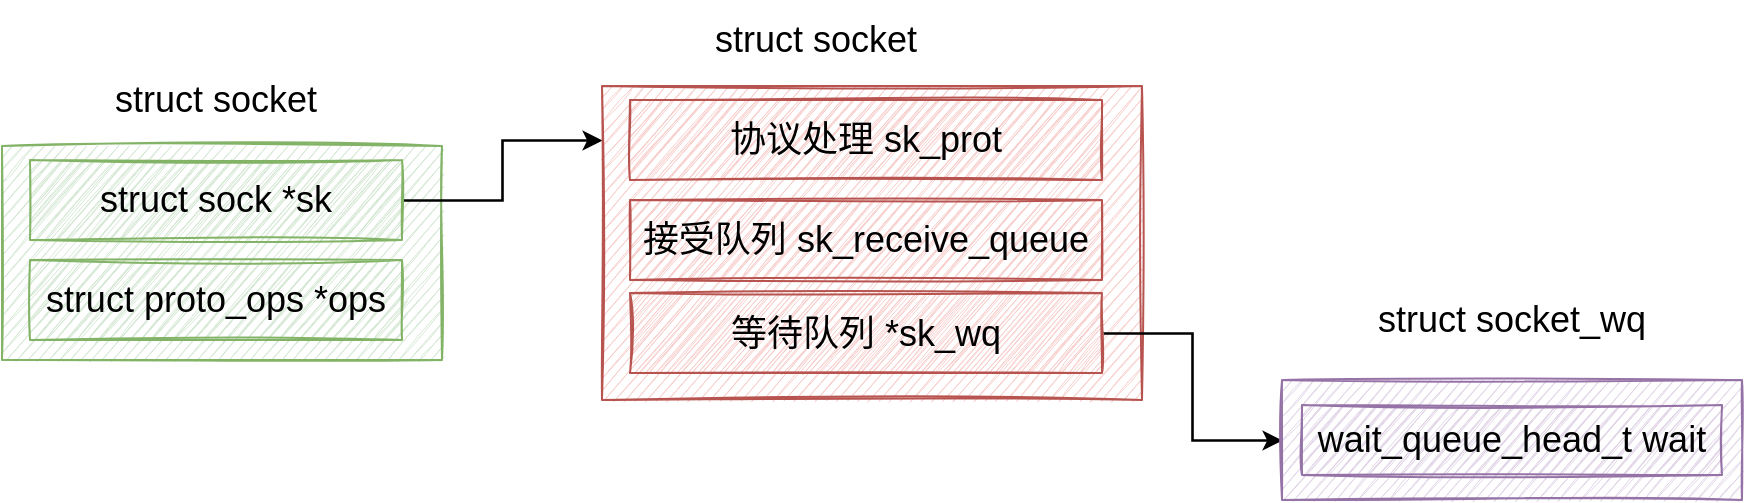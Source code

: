 <mxfile version="20.2.3" type="device"><diagram id="PR-yRrKVfYyBNMqcgsPb" name="第 1 页"><mxGraphModel dx="1102" dy="698" grid="1" gridSize="10" guides="1" tooltips="1" connect="1" arrows="1" fold="1" page="1" pageScale="1" pageWidth="827" pageHeight="1169" math="0" shadow="0"><root><mxCell id="0"/><mxCell id="1" parent="0"/><mxCell id="rzEKbIERW3gfIV9OLDnO-1" value="" style="rounded=0;whiteSpace=wrap;html=1;sketch=1;fontSize=18;fillColor=#d5e8d4;strokeColor=#82b366;" vertex="1" parent="1"><mxGeometry x="130" y="183" width="220" height="107" as="geometry"/></mxCell><mxCell id="rzEKbIERW3gfIV9OLDnO-17" style="edgeStyle=orthogonalEdgeStyle;rounded=0;orthogonalLoop=1;jettySize=auto;html=1;exitX=1;exitY=0.5;exitDx=0;exitDy=0;entryX=0;entryY=0.172;entryDx=0;entryDy=0;entryPerimeter=0;strokeWidth=1.3;" edge="1" parent="1" source="rzEKbIERW3gfIV9OLDnO-2" target="rzEKbIERW3gfIV9OLDnO-5"><mxGeometry relative="1" as="geometry"/></mxCell><mxCell id="rzEKbIERW3gfIV9OLDnO-2" value="struct sock *sk" style="rounded=0;whiteSpace=wrap;html=1;sketch=1;fontSize=18;fillColor=#d5e8d4;strokeColor=#82b366;" vertex="1" parent="1"><mxGeometry x="144" y="190" width="186" height="40" as="geometry"/></mxCell><mxCell id="rzEKbIERW3gfIV9OLDnO-3" value="struct proto_ops *ops" style="rounded=0;whiteSpace=wrap;html=1;sketch=1;fontSize=18;fillColor=#d5e8d4;strokeColor=#82b366;" vertex="1" parent="1"><mxGeometry x="144" y="240" width="186" height="40" as="geometry"/></mxCell><mxCell id="rzEKbIERW3gfIV9OLDnO-4" value="struct socket" style="text;html=1;align=center;verticalAlign=middle;whiteSpace=wrap;rounded=0;sketch=1;fontSize=18;" vertex="1" parent="1"><mxGeometry x="152" y="140" width="170" height="40" as="geometry"/></mxCell><mxCell id="rzEKbIERW3gfIV9OLDnO-5" value="" style="rounded=0;whiteSpace=wrap;html=1;sketch=1;fontSize=18;fillColor=#f8cecc;strokeColor=#b85450;" vertex="1" parent="1"><mxGeometry x="430" y="153" width="270" height="157" as="geometry"/></mxCell><mxCell id="rzEKbIERW3gfIV9OLDnO-6" value="协议处理 sk_prot" style="rounded=0;whiteSpace=wrap;html=1;sketch=1;fontSize=18;fillColor=#f8cecc;strokeColor=#b85450;" vertex="1" parent="1"><mxGeometry x="444" y="160" width="236" height="40" as="geometry"/></mxCell><mxCell id="rzEKbIERW3gfIV9OLDnO-7" value="接受队列 sk_receive_queue" style="rounded=0;whiteSpace=wrap;html=1;sketch=1;fontSize=18;fillColor=#f8cecc;strokeColor=#b85450;" vertex="1" parent="1"><mxGeometry x="444" y="210" width="236" height="40" as="geometry"/></mxCell><mxCell id="rzEKbIERW3gfIV9OLDnO-8" value="struct socket" style="text;html=1;align=center;verticalAlign=middle;whiteSpace=wrap;rounded=0;sketch=1;fontSize=18;" vertex="1" parent="1"><mxGeometry x="452" y="110" width="170" height="40" as="geometry"/></mxCell><mxCell id="rzEKbIERW3gfIV9OLDnO-16" style="edgeStyle=orthogonalEdgeStyle;rounded=0;orthogonalLoop=1;jettySize=auto;html=1;exitX=1;exitY=0.5;exitDx=0;exitDy=0;entryX=0;entryY=0.5;entryDx=0;entryDy=0;strokeWidth=1.3;" edge="1" parent="1" source="rzEKbIERW3gfIV9OLDnO-9" target="rzEKbIERW3gfIV9OLDnO-11"><mxGeometry relative="1" as="geometry"/></mxCell><mxCell id="rzEKbIERW3gfIV9OLDnO-9" value="等待队列 *sk_wq" style="rounded=0;whiteSpace=wrap;html=1;sketch=1;fontSize=18;fillColor=#f8cecc;strokeColor=#b85450;" vertex="1" parent="1"><mxGeometry x="444" y="256.5" width="236" height="40" as="geometry"/></mxCell><mxCell id="rzEKbIERW3gfIV9OLDnO-11" value="" style="rounded=0;whiteSpace=wrap;html=1;sketch=1;fontSize=18;fillColor=#e1d5e7;strokeColor=#9673a6;" vertex="1" parent="1"><mxGeometry x="770" y="300" width="230" height="60" as="geometry"/></mxCell><mxCell id="rzEKbIERW3gfIV9OLDnO-14" value="wait_queue_head_t wait" style="rounded=0;whiteSpace=wrap;html=1;sketch=1;fontSize=18;fillColor=#e1d5e7;strokeColor=#9673a6;" vertex="1" parent="1"><mxGeometry x="780" y="312.5" width="210" height="35" as="geometry"/></mxCell><mxCell id="rzEKbIERW3gfIV9OLDnO-15" value="struct socket_wq" style="text;html=1;align=center;verticalAlign=middle;whiteSpace=wrap;rounded=0;sketch=1;fontSize=18;" vertex="1" parent="1"><mxGeometry x="800" y="250" width="170" height="40" as="geometry"/></mxCell></root></mxGraphModel></diagram></mxfile>